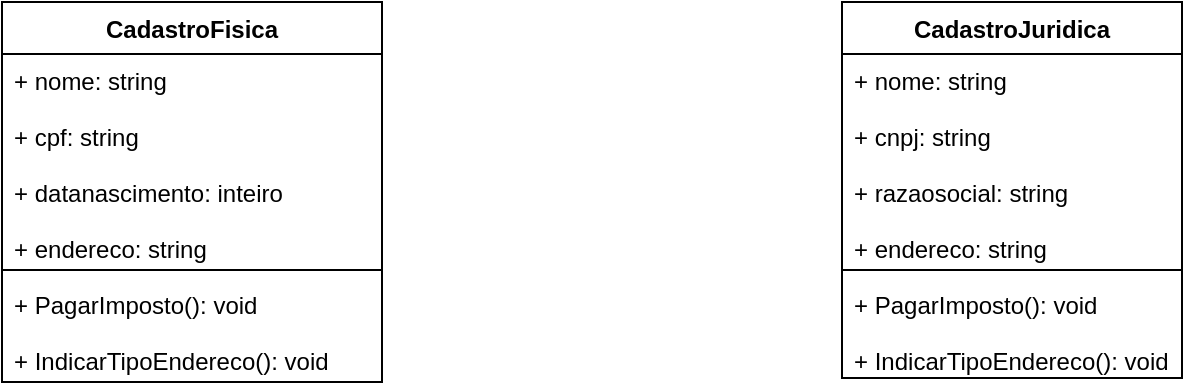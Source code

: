 <mxfile version="15.6.8" type="github">
  <diagram id="b2dktZJbDQfpMzh0wcZC" name="Page-1">
    <mxGraphModel dx="1077" dy="608" grid="1" gridSize="10" guides="1" tooltips="1" connect="1" arrows="1" fold="1" page="1" pageScale="1" pageWidth="827" pageHeight="1169" math="0" shadow="0">
      <root>
        <mxCell id="0" />
        <mxCell id="1" parent="0" />
        <mxCell id="jGs7gPCBUTHgC5eeiBmo-6" value="CadastroFisica" style="swimlane;fontStyle=1;align=center;verticalAlign=top;childLayout=stackLayout;horizontal=1;startSize=26;horizontalStack=0;resizeParent=1;resizeParentMax=0;resizeLast=0;collapsible=1;marginBottom=0;" vertex="1" parent="1">
          <mxGeometry x="120" y="180" width="190" height="190" as="geometry" />
        </mxCell>
        <mxCell id="jGs7gPCBUTHgC5eeiBmo-7" value="+ nome: string&#xa;&#xa;+ cpf: string&#xa;&#xa;+ datanascimento: inteiro&#xa;&#xa;+ endereco: string" style="text;strokeColor=none;fillColor=none;align=left;verticalAlign=top;spacingLeft=4;spacingRight=4;overflow=hidden;rotatable=0;points=[[0,0.5],[1,0.5]];portConstraint=eastwest;" vertex="1" parent="jGs7gPCBUTHgC5eeiBmo-6">
          <mxGeometry y="26" width="190" height="104" as="geometry" />
        </mxCell>
        <mxCell id="jGs7gPCBUTHgC5eeiBmo-8" value="" style="line;strokeWidth=1;fillColor=none;align=left;verticalAlign=middle;spacingTop=-1;spacingLeft=3;spacingRight=3;rotatable=0;labelPosition=right;points=[];portConstraint=eastwest;" vertex="1" parent="jGs7gPCBUTHgC5eeiBmo-6">
          <mxGeometry y="130" width="190" height="8" as="geometry" />
        </mxCell>
        <mxCell id="jGs7gPCBUTHgC5eeiBmo-9" value="+ PagarImposto(): void&#xa;&#xa;+ IndicarTipoEndereco(): void" style="text;strokeColor=none;fillColor=none;align=left;verticalAlign=top;spacingLeft=4;spacingRight=4;overflow=hidden;rotatable=0;points=[[0,0.5],[1,0.5]];portConstraint=eastwest;" vertex="1" parent="jGs7gPCBUTHgC5eeiBmo-6">
          <mxGeometry y="138" width="190" height="52" as="geometry" />
        </mxCell>
        <mxCell id="jGs7gPCBUTHgC5eeiBmo-10" value="CadastroJuridica" style="swimlane;fontStyle=1;align=center;verticalAlign=top;childLayout=stackLayout;horizontal=1;startSize=26;horizontalStack=0;resizeParent=1;resizeParentMax=0;resizeLast=0;collapsible=1;marginBottom=0;" vertex="1" parent="1">
          <mxGeometry x="540" y="180" width="170" height="188" as="geometry">
            <mxRectangle x="540" y="180" width="100" height="26" as="alternateBounds" />
          </mxGeometry>
        </mxCell>
        <mxCell id="jGs7gPCBUTHgC5eeiBmo-11" value="+ nome: string&#xa;&#xa;+ cnpj: string&#xa;&#xa;+ razaosocial: string&#xa;&#xa;+ endereco: string" style="text;strokeColor=none;fillColor=none;align=left;verticalAlign=top;spacingLeft=4;spacingRight=4;overflow=hidden;rotatable=0;points=[[0,0.5],[1,0.5]];portConstraint=eastwest;" vertex="1" parent="jGs7gPCBUTHgC5eeiBmo-10">
          <mxGeometry y="26" width="170" height="104" as="geometry" />
        </mxCell>
        <mxCell id="jGs7gPCBUTHgC5eeiBmo-12" value="" style="line;strokeWidth=1;fillColor=none;align=left;verticalAlign=middle;spacingTop=-1;spacingLeft=3;spacingRight=3;rotatable=0;labelPosition=right;points=[];portConstraint=eastwest;" vertex="1" parent="jGs7gPCBUTHgC5eeiBmo-10">
          <mxGeometry y="130" width="170" height="8" as="geometry" />
        </mxCell>
        <mxCell id="jGs7gPCBUTHgC5eeiBmo-13" value="+ PagarImposto(): void&#xa;&#xa;+ IndicarTipoEndereco(): void" style="text;strokeColor=none;fillColor=none;align=left;verticalAlign=top;spacingLeft=4;spacingRight=4;overflow=hidden;rotatable=0;points=[[0,0.5],[1,0.5]];portConstraint=eastwest;" vertex="1" parent="jGs7gPCBUTHgC5eeiBmo-10">
          <mxGeometry y="138" width="170" height="50" as="geometry" />
        </mxCell>
      </root>
    </mxGraphModel>
  </diagram>
</mxfile>
